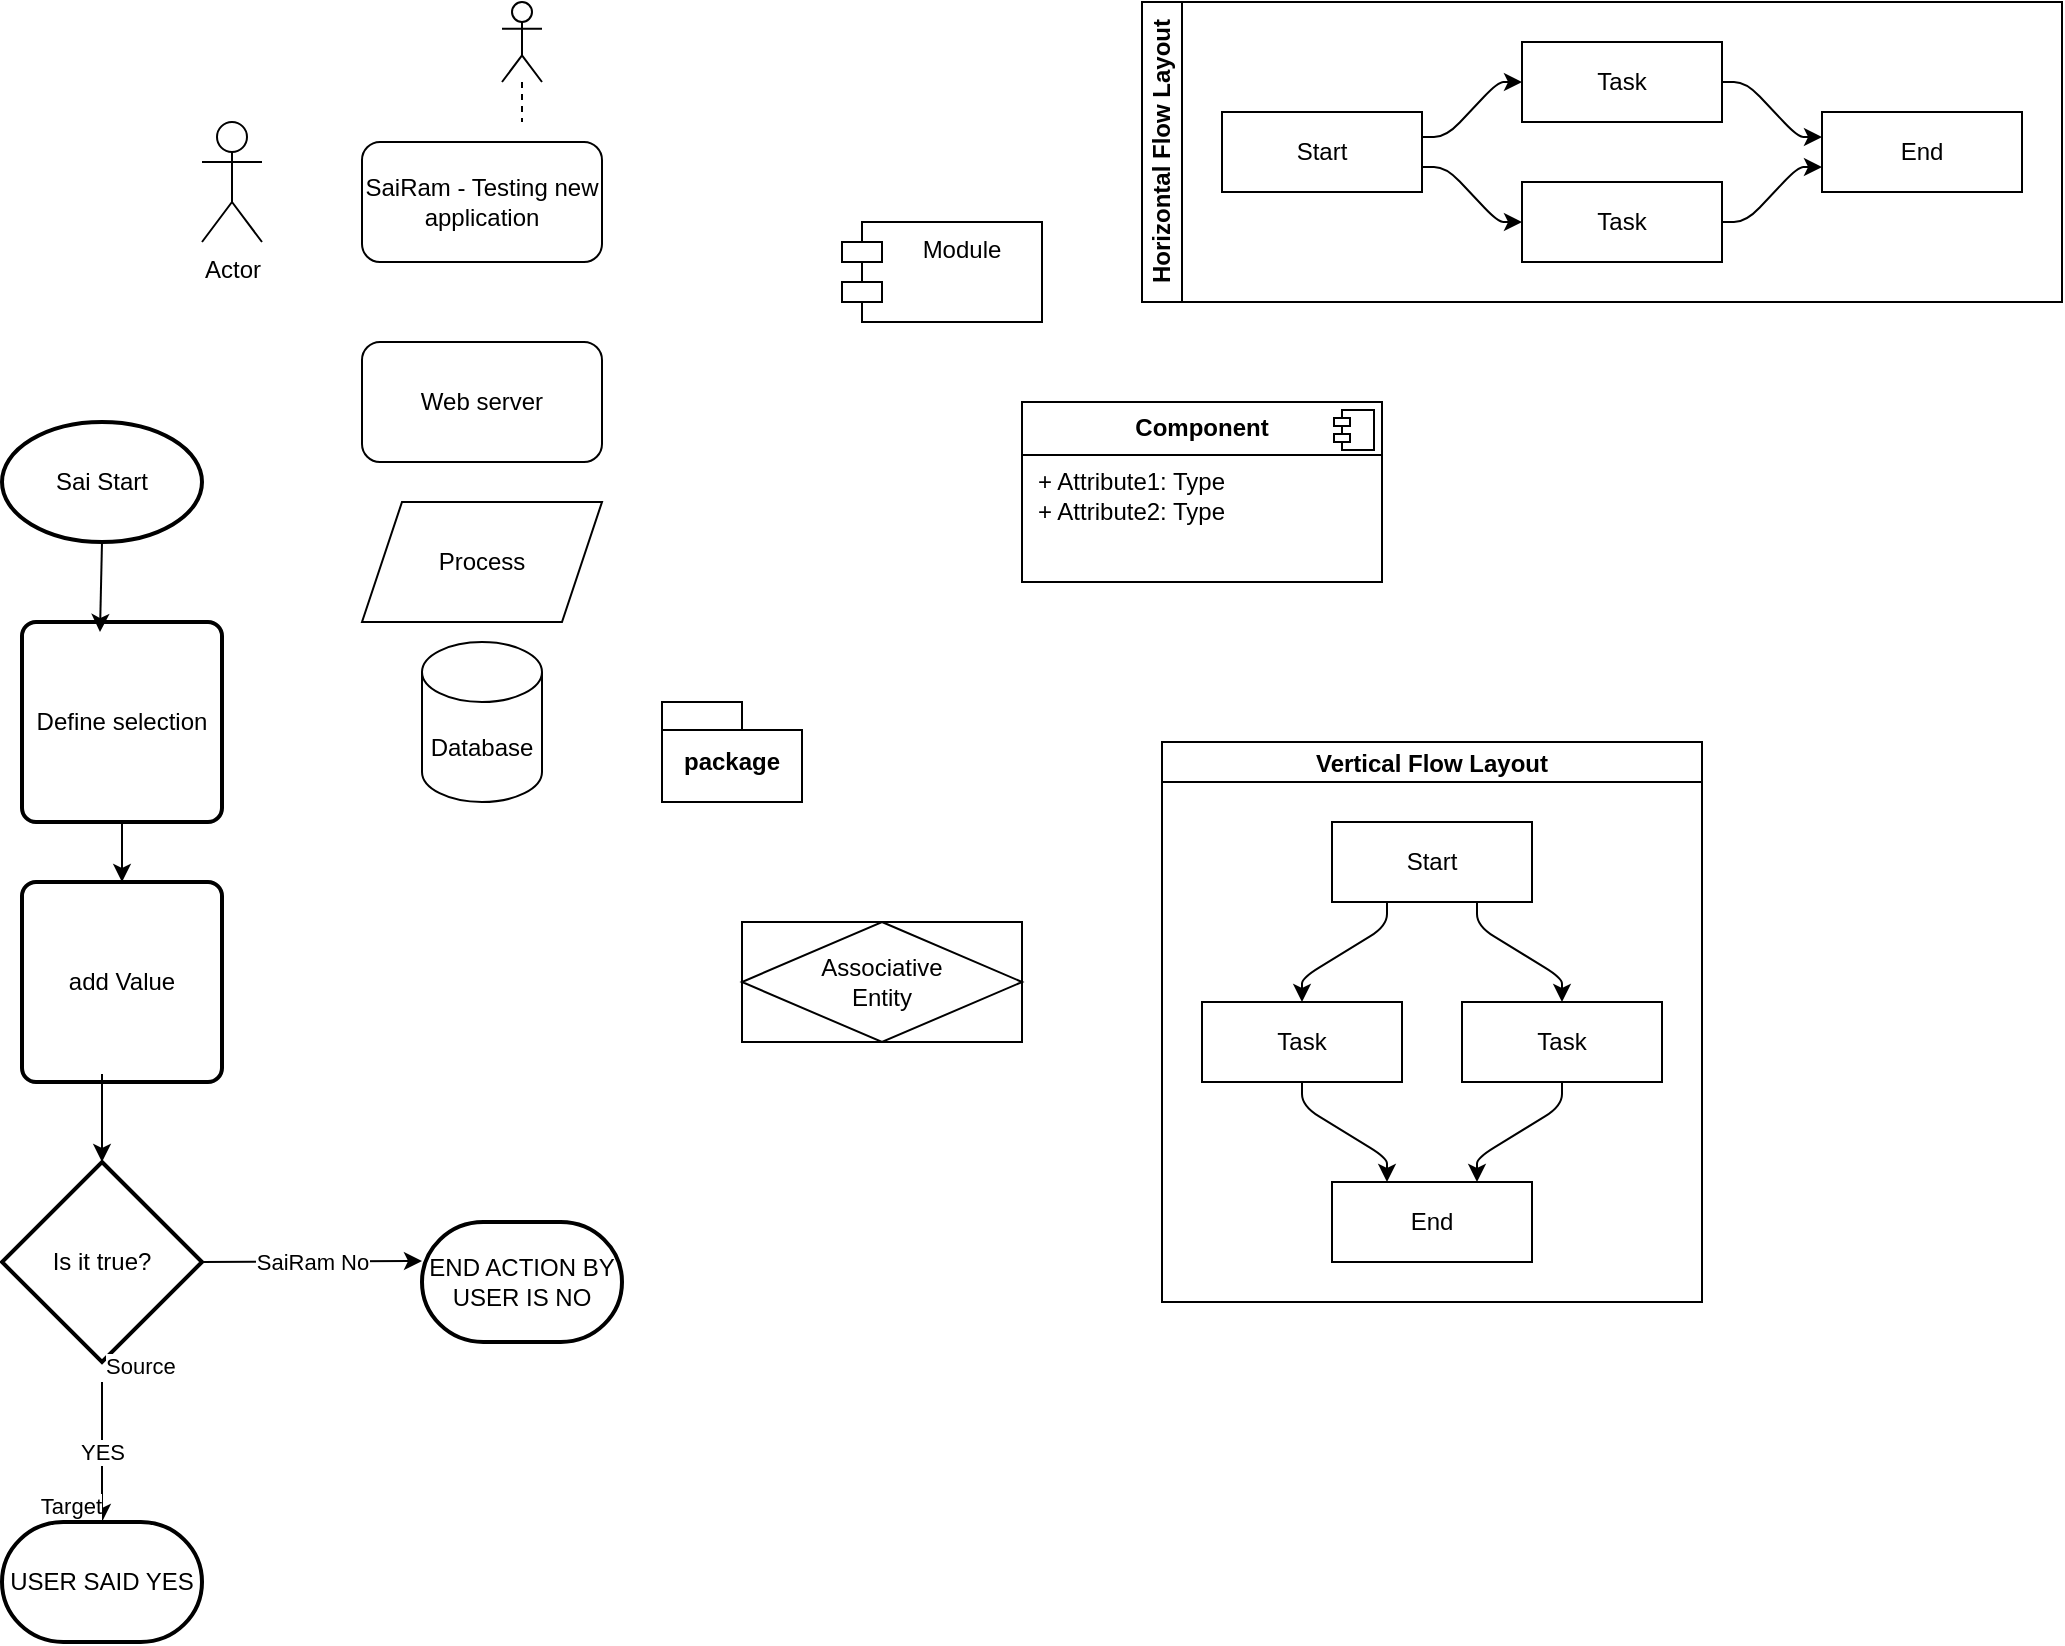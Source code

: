 <mxfile version="26.0.11">
  <diagram name="Page-1" id="qvFknAw_zfE7giTmOM7j">
    <mxGraphModel dx="1434" dy="772" grid="1" gridSize="10" guides="1" tooltips="1" connect="1" arrows="1" fold="1" page="1" pageScale="1" pageWidth="850" pageHeight="1100" math="0" shadow="0">
      <root>
        <mxCell id="0" />
        <mxCell id="1" parent="0" />
        <mxCell id="yO33cV3GExQzgS5N-ZtT-1" value="SaiRam - Testing new application" style="rounded=1;whiteSpace=wrap;html=1;" parent="1" vertex="1">
          <mxGeometry x="240" y="90" width="120" height="60" as="geometry" />
        </mxCell>
        <mxCell id="yO33cV3GExQzgS5N-ZtT-2" value="Web server" style="rounded=1;whiteSpace=wrap;html=1;" parent="1" vertex="1">
          <mxGeometry x="240" y="190" width="120" height="60" as="geometry" />
        </mxCell>
        <mxCell id="yO33cV3GExQzgS5N-ZtT-3" value="Process" style="shape=parallelogram;perimeter=parallelogramPerimeter;whiteSpace=wrap;html=1;fixedSize=1;" parent="1" vertex="1">
          <mxGeometry x="240" y="270" width="120" height="60" as="geometry" />
        </mxCell>
        <mxCell id="yO33cV3GExQzgS5N-ZtT-4" value="Database" style="shape=cylinder3;whiteSpace=wrap;html=1;boundedLbl=1;backgroundOutline=1;size=15;" parent="1" vertex="1">
          <mxGeometry x="270" y="340" width="60" height="80" as="geometry" />
        </mxCell>
        <mxCell id="HFCFKOxs-ZzFPCMqL3Jq-1" value="Actor" style="shape=umlActor;verticalLabelPosition=bottom;verticalAlign=top;html=1;" vertex="1" parent="1">
          <mxGeometry x="160" y="80" width="30" height="60" as="geometry" />
        </mxCell>
        <mxCell id="HFCFKOxs-ZzFPCMqL3Jq-2" value="" style="shape=umlLifeline;perimeter=lifelinePerimeter;whiteSpace=wrap;html=1;container=1;dropTarget=0;collapsible=0;recursiveResize=0;outlineConnect=0;portConstraint=eastwest;newEdgeStyle={&quot;curved&quot;:0,&quot;rounded&quot;:0};participant=umlActor;" vertex="1" parent="1">
          <mxGeometry x="310" y="20" width="20" height="60" as="geometry" />
        </mxCell>
        <mxCell id="HFCFKOxs-ZzFPCMqL3Jq-3" value="package" style="shape=folder;fontStyle=1;spacingTop=10;tabWidth=40;tabHeight=14;tabPosition=left;html=1;whiteSpace=wrap;" vertex="1" parent="1">
          <mxGeometry x="390" y="370" width="70" height="50" as="geometry" />
        </mxCell>
        <mxCell id="HFCFKOxs-ZzFPCMqL3Jq-4" value="Module" style="shape=module;align=left;spacingLeft=20;align=center;verticalAlign=top;whiteSpace=wrap;html=1;" vertex="1" parent="1">
          <mxGeometry x="480" y="130" width="100" height="50" as="geometry" />
        </mxCell>
        <mxCell id="HFCFKOxs-ZzFPCMqL3Jq-5" value="&lt;p style=&quot;margin:0px;margin-top:6px;text-align:center;&quot;&gt;&lt;b&gt;Component&lt;/b&gt;&lt;/p&gt;&lt;hr size=&quot;1&quot; style=&quot;border-style:solid;&quot;/&gt;&lt;p style=&quot;margin:0px;margin-left:8px;&quot;&gt;+ Attribute1: Type&lt;br/&gt;+ Attribute2: Type&lt;/p&gt;" style="align=left;overflow=fill;html=1;dropTarget=0;whiteSpace=wrap;" vertex="1" parent="1">
          <mxGeometry x="570" y="220" width="180" height="90" as="geometry" />
        </mxCell>
        <mxCell id="HFCFKOxs-ZzFPCMqL3Jq-6" value="" style="shape=component;jettyWidth=8;jettyHeight=4;" vertex="1" parent="HFCFKOxs-ZzFPCMqL3Jq-5">
          <mxGeometry x="1" width="20" height="20" relative="1" as="geometry">
            <mxPoint x="-24" y="4" as="offset" />
          </mxGeometry>
        </mxCell>
        <mxCell id="HFCFKOxs-ZzFPCMqL3Jq-7" value="Associative&#xa;Entity" style="shape=associativeEntity;whiteSpace=wrap;html=1;align=center;" vertex="1" parent="1">
          <mxGeometry x="430" y="480" width="140" height="60" as="geometry" />
        </mxCell>
        <mxCell id="HFCFKOxs-ZzFPCMqL3Jq-8" value="Vertical Flow Layout" style="swimlane;startSize=20;horizontal=1;childLayout=flowLayout;flowOrientation=north;resizable=0;interRankCellSpacing=50;containerType=tree;fontSize=12;" vertex="1" parent="1">
          <mxGeometry x="640" y="390" width="270" height="280" as="geometry" />
        </mxCell>
        <mxCell id="HFCFKOxs-ZzFPCMqL3Jq-9" value="Start" style="whiteSpace=wrap;html=1;" vertex="1" parent="HFCFKOxs-ZzFPCMqL3Jq-8">
          <mxGeometry x="85" y="40" width="100" height="40" as="geometry" />
        </mxCell>
        <mxCell id="HFCFKOxs-ZzFPCMqL3Jq-10" value="Task" style="whiteSpace=wrap;html=1;" vertex="1" parent="HFCFKOxs-ZzFPCMqL3Jq-8">
          <mxGeometry x="20" y="130" width="100" height="40" as="geometry" />
        </mxCell>
        <mxCell id="HFCFKOxs-ZzFPCMqL3Jq-11" value="" style="html=1;rounded=1;curved=0;sourcePerimeterSpacing=0;targetPerimeterSpacing=0;startSize=6;endSize=6;noEdgeStyle=1;orthogonal=1;" edge="1" parent="HFCFKOxs-ZzFPCMqL3Jq-8" source="HFCFKOxs-ZzFPCMqL3Jq-9" target="HFCFKOxs-ZzFPCMqL3Jq-10">
          <mxGeometry relative="1" as="geometry">
            <Array as="points">
              <mxPoint x="112.5" y="92" />
              <mxPoint x="70" y="118" />
            </Array>
          </mxGeometry>
        </mxCell>
        <mxCell id="HFCFKOxs-ZzFPCMqL3Jq-12" value="Task" style="whiteSpace=wrap;html=1;" vertex="1" parent="HFCFKOxs-ZzFPCMqL3Jq-8">
          <mxGeometry x="150" y="130" width="100" height="40" as="geometry" />
        </mxCell>
        <mxCell id="HFCFKOxs-ZzFPCMqL3Jq-13" value="" style="html=1;rounded=1;curved=0;sourcePerimeterSpacing=0;targetPerimeterSpacing=0;startSize=6;endSize=6;noEdgeStyle=1;orthogonal=1;" edge="1" parent="HFCFKOxs-ZzFPCMqL3Jq-8" source="HFCFKOxs-ZzFPCMqL3Jq-9" target="HFCFKOxs-ZzFPCMqL3Jq-12">
          <mxGeometry relative="1" as="geometry">
            <Array as="points">
              <mxPoint x="157.5" y="92" />
              <mxPoint x="200" y="118" />
            </Array>
          </mxGeometry>
        </mxCell>
        <mxCell id="HFCFKOxs-ZzFPCMqL3Jq-14" value="End" style="whiteSpace=wrap;html=1;" vertex="1" parent="HFCFKOxs-ZzFPCMqL3Jq-8">
          <mxGeometry x="85" y="220" width="100" height="40" as="geometry" />
        </mxCell>
        <mxCell id="HFCFKOxs-ZzFPCMqL3Jq-15" value="" style="html=1;rounded=1;curved=0;sourcePerimeterSpacing=0;targetPerimeterSpacing=0;startSize=6;endSize=6;noEdgeStyle=1;orthogonal=1;" edge="1" parent="HFCFKOxs-ZzFPCMqL3Jq-8" source="HFCFKOxs-ZzFPCMqL3Jq-10" target="HFCFKOxs-ZzFPCMqL3Jq-14">
          <mxGeometry relative="1" as="geometry">
            <Array as="points">
              <mxPoint x="70" y="182" />
              <mxPoint x="112.5" y="208" />
            </Array>
          </mxGeometry>
        </mxCell>
        <mxCell id="HFCFKOxs-ZzFPCMqL3Jq-16" value="" style="html=1;rounded=1;curved=0;sourcePerimeterSpacing=0;targetPerimeterSpacing=0;startSize=6;endSize=6;noEdgeStyle=1;orthogonal=1;" edge="1" parent="HFCFKOxs-ZzFPCMqL3Jq-8" source="HFCFKOxs-ZzFPCMqL3Jq-12" target="HFCFKOxs-ZzFPCMqL3Jq-14">
          <mxGeometry relative="1" as="geometry">
            <Array as="points">
              <mxPoint x="200" y="182" />
              <mxPoint x="157.5" y="208" />
            </Array>
          </mxGeometry>
        </mxCell>
        <mxCell id="HFCFKOxs-ZzFPCMqL3Jq-17" value="Horizontal Flow Layout" style="swimlane;html=1;startSize=20;horizontal=0;childLayout=flowLayout;flowOrientation=west;resizable=0;interRankCellSpacing=50;containerType=tree;fontSize=12;" vertex="1" parent="1">
          <mxGeometry x="630" y="20" width="460" height="150" as="geometry" />
        </mxCell>
        <mxCell id="HFCFKOxs-ZzFPCMqL3Jq-18" value="Start" style="whiteSpace=wrap;html=1;" vertex="1" parent="HFCFKOxs-ZzFPCMqL3Jq-17">
          <mxGeometry x="40" y="55" width="100" height="40" as="geometry" />
        </mxCell>
        <mxCell id="HFCFKOxs-ZzFPCMqL3Jq-19" value="Task" style="whiteSpace=wrap;html=1;" vertex="1" parent="HFCFKOxs-ZzFPCMqL3Jq-17">
          <mxGeometry x="190" y="20" width="100" height="40" as="geometry" />
        </mxCell>
        <mxCell id="HFCFKOxs-ZzFPCMqL3Jq-20" value="" style="html=1;rounded=1;curved=0;sourcePerimeterSpacing=0;targetPerimeterSpacing=0;startSize=6;endSize=6;noEdgeStyle=1;orthogonal=1;" edge="1" parent="HFCFKOxs-ZzFPCMqL3Jq-17" source="HFCFKOxs-ZzFPCMqL3Jq-18" target="HFCFKOxs-ZzFPCMqL3Jq-19">
          <mxGeometry relative="1" as="geometry">
            <Array as="points">
              <mxPoint x="152" y="67.5" />
              <mxPoint x="178" y="40" />
            </Array>
          </mxGeometry>
        </mxCell>
        <mxCell id="HFCFKOxs-ZzFPCMqL3Jq-21" value="Task" style="whiteSpace=wrap;html=1;" vertex="1" parent="HFCFKOxs-ZzFPCMqL3Jq-17">
          <mxGeometry x="190" y="90" width="100" height="40" as="geometry" />
        </mxCell>
        <mxCell id="HFCFKOxs-ZzFPCMqL3Jq-22" value="" style="html=1;rounded=1;curved=0;sourcePerimeterSpacing=0;targetPerimeterSpacing=0;startSize=6;endSize=6;noEdgeStyle=1;orthogonal=1;" edge="1" parent="HFCFKOxs-ZzFPCMqL3Jq-17" source="HFCFKOxs-ZzFPCMqL3Jq-18" target="HFCFKOxs-ZzFPCMqL3Jq-21">
          <mxGeometry relative="1" as="geometry">
            <Array as="points">
              <mxPoint x="152" y="82.5" />
              <mxPoint x="178" y="110" />
            </Array>
          </mxGeometry>
        </mxCell>
        <mxCell id="HFCFKOxs-ZzFPCMqL3Jq-23" value="End" style="whiteSpace=wrap;html=1;" vertex="1" parent="HFCFKOxs-ZzFPCMqL3Jq-17">
          <mxGeometry x="340" y="55" width="100" height="40" as="geometry" />
        </mxCell>
        <mxCell id="HFCFKOxs-ZzFPCMqL3Jq-24" value="" style="html=1;rounded=1;curved=0;sourcePerimeterSpacing=0;targetPerimeterSpacing=0;startSize=6;endSize=6;noEdgeStyle=1;orthogonal=1;" edge="1" parent="HFCFKOxs-ZzFPCMqL3Jq-17" source="HFCFKOxs-ZzFPCMqL3Jq-19" target="HFCFKOxs-ZzFPCMqL3Jq-23">
          <mxGeometry relative="1" as="geometry">
            <Array as="points">
              <mxPoint x="302" y="40" />
              <mxPoint x="328" y="67.5" />
            </Array>
          </mxGeometry>
        </mxCell>
        <mxCell id="HFCFKOxs-ZzFPCMqL3Jq-25" value="" style="html=1;rounded=1;curved=0;sourcePerimeterSpacing=0;targetPerimeterSpacing=0;startSize=6;endSize=6;noEdgeStyle=1;orthogonal=1;" edge="1" parent="HFCFKOxs-ZzFPCMqL3Jq-17" source="HFCFKOxs-ZzFPCMqL3Jq-21" target="HFCFKOxs-ZzFPCMqL3Jq-23">
          <mxGeometry relative="1" as="geometry">
            <Array as="points">
              <mxPoint x="302" y="110" />
              <mxPoint x="328" y="82.5" />
            </Array>
          </mxGeometry>
        </mxCell>
        <mxCell id="HFCFKOxs-ZzFPCMqL3Jq-26" value="Sai Start" style="strokeWidth=2;html=1;shape=mxgraph.flowchart.start_1;whiteSpace=wrap;" vertex="1" parent="1">
          <mxGeometry x="60" y="230" width="100" height="60" as="geometry" />
        </mxCell>
        <mxCell id="HFCFKOxs-ZzFPCMqL3Jq-27" value="Define selection" style="rounded=1;whiteSpace=wrap;html=1;absoluteArcSize=1;arcSize=14;strokeWidth=2;" vertex="1" parent="1">
          <mxGeometry x="70" y="330" width="100" height="100" as="geometry" />
        </mxCell>
        <mxCell id="HFCFKOxs-ZzFPCMqL3Jq-28" value="add Value" style="rounded=1;whiteSpace=wrap;html=1;absoluteArcSize=1;arcSize=14;strokeWidth=2;" vertex="1" parent="1">
          <mxGeometry x="70" y="460" width="100" height="100" as="geometry" />
        </mxCell>
        <mxCell id="HFCFKOxs-ZzFPCMqL3Jq-29" value="Is it true?" style="strokeWidth=2;html=1;shape=mxgraph.flowchart.decision;whiteSpace=wrap;" vertex="1" parent="1">
          <mxGeometry x="60" y="600" width="100" height="100" as="geometry" />
        </mxCell>
        <mxCell id="HFCFKOxs-ZzFPCMqL3Jq-30" value="END ACTION BY USER IS NO" style="strokeWidth=2;html=1;shape=mxgraph.flowchart.terminator;whiteSpace=wrap;" vertex="1" parent="1">
          <mxGeometry x="270" y="630" width="100" height="60" as="geometry" />
        </mxCell>
        <mxCell id="HFCFKOxs-ZzFPCMqL3Jq-31" value="USER SAID YES" style="strokeWidth=2;html=1;shape=mxgraph.flowchart.terminator;whiteSpace=wrap;" vertex="1" parent="1">
          <mxGeometry x="60" y="780" width="100" height="60" as="geometry" />
        </mxCell>
        <mxCell id="HFCFKOxs-ZzFPCMqL3Jq-32" value="" style="endArrow=classic;html=1;rounded=0;exitX=0.5;exitY=1;exitDx=0;exitDy=0;exitPerimeter=0;entryX=0.39;entryY=0.05;entryDx=0;entryDy=0;entryPerimeter=0;" edge="1" parent="1" source="HFCFKOxs-ZzFPCMqL3Jq-26" target="HFCFKOxs-ZzFPCMqL3Jq-27">
          <mxGeometry width="50" height="50" relative="1" as="geometry">
            <mxPoint x="400" y="420" as="sourcePoint" />
            <mxPoint x="280" y="490" as="targetPoint" />
          </mxGeometry>
        </mxCell>
        <mxCell id="HFCFKOxs-ZzFPCMqL3Jq-35" value="" style="endArrow=classic;html=1;rounded=0;exitX=0.5;exitY=1;exitDx=0;exitDy=0;" edge="1" parent="1" source="HFCFKOxs-ZzFPCMqL3Jq-27" target="HFCFKOxs-ZzFPCMqL3Jq-28">
          <mxGeometry width="50" height="50" relative="1" as="geometry">
            <mxPoint x="400" y="420" as="sourcePoint" />
            <mxPoint x="450" y="370" as="targetPoint" />
          </mxGeometry>
        </mxCell>
        <mxCell id="HFCFKOxs-ZzFPCMqL3Jq-36" value="" style="endArrow=classic;html=1;rounded=0;exitX=0.4;exitY=0.96;exitDx=0;exitDy=0;entryX=0.5;entryY=0;entryDx=0;entryDy=0;entryPerimeter=0;exitPerimeter=0;" edge="1" parent="1" source="HFCFKOxs-ZzFPCMqL3Jq-28" target="HFCFKOxs-ZzFPCMqL3Jq-29">
          <mxGeometry width="50" height="50" relative="1" as="geometry">
            <mxPoint x="400" y="420" as="sourcePoint" />
            <mxPoint x="450" y="370" as="targetPoint" />
          </mxGeometry>
        </mxCell>
        <mxCell id="HFCFKOxs-ZzFPCMqL3Jq-37" value="" style="endArrow=classic;html=1;rounded=0;" edge="1" parent="1">
          <mxGeometry relative="1" as="geometry">
            <mxPoint x="110" y="710" as="sourcePoint" />
            <mxPoint x="110" y="780" as="targetPoint" />
          </mxGeometry>
        </mxCell>
        <mxCell id="HFCFKOxs-ZzFPCMqL3Jq-38" value="YES" style="edgeLabel;resizable=0;html=1;;align=center;verticalAlign=middle;" connectable="0" vertex="1" parent="HFCFKOxs-ZzFPCMqL3Jq-37">
          <mxGeometry relative="1" as="geometry" />
        </mxCell>
        <mxCell id="HFCFKOxs-ZzFPCMqL3Jq-39" value="Source" style="edgeLabel;resizable=0;html=1;;align=left;verticalAlign=bottom;" connectable="0" vertex="1" parent="HFCFKOxs-ZzFPCMqL3Jq-37">
          <mxGeometry x="-1" relative="1" as="geometry" />
        </mxCell>
        <mxCell id="HFCFKOxs-ZzFPCMqL3Jq-40" value="Target" style="edgeLabel;resizable=0;html=1;;align=right;verticalAlign=bottom;" connectable="0" vertex="1" parent="HFCFKOxs-ZzFPCMqL3Jq-37">
          <mxGeometry x="1" relative="1" as="geometry" />
        </mxCell>
        <mxCell id="HFCFKOxs-ZzFPCMqL3Jq-42" value="" style="endArrow=classic;html=1;rounded=0;exitX=1;exitY=0.5;exitDx=0;exitDy=0;exitPerimeter=0;" edge="1" parent="1" source="HFCFKOxs-ZzFPCMqL3Jq-29">
          <mxGeometry relative="1" as="geometry">
            <mxPoint x="170" y="649.5" as="sourcePoint" />
            <mxPoint x="270" y="649.5" as="targetPoint" />
          </mxGeometry>
        </mxCell>
        <mxCell id="HFCFKOxs-ZzFPCMqL3Jq-43" value="SaiRam No" style="edgeLabel;resizable=0;html=1;;align=center;verticalAlign=middle;" connectable="0" vertex="1" parent="HFCFKOxs-ZzFPCMqL3Jq-42">
          <mxGeometry relative="1" as="geometry" />
        </mxCell>
      </root>
    </mxGraphModel>
  </diagram>
</mxfile>
